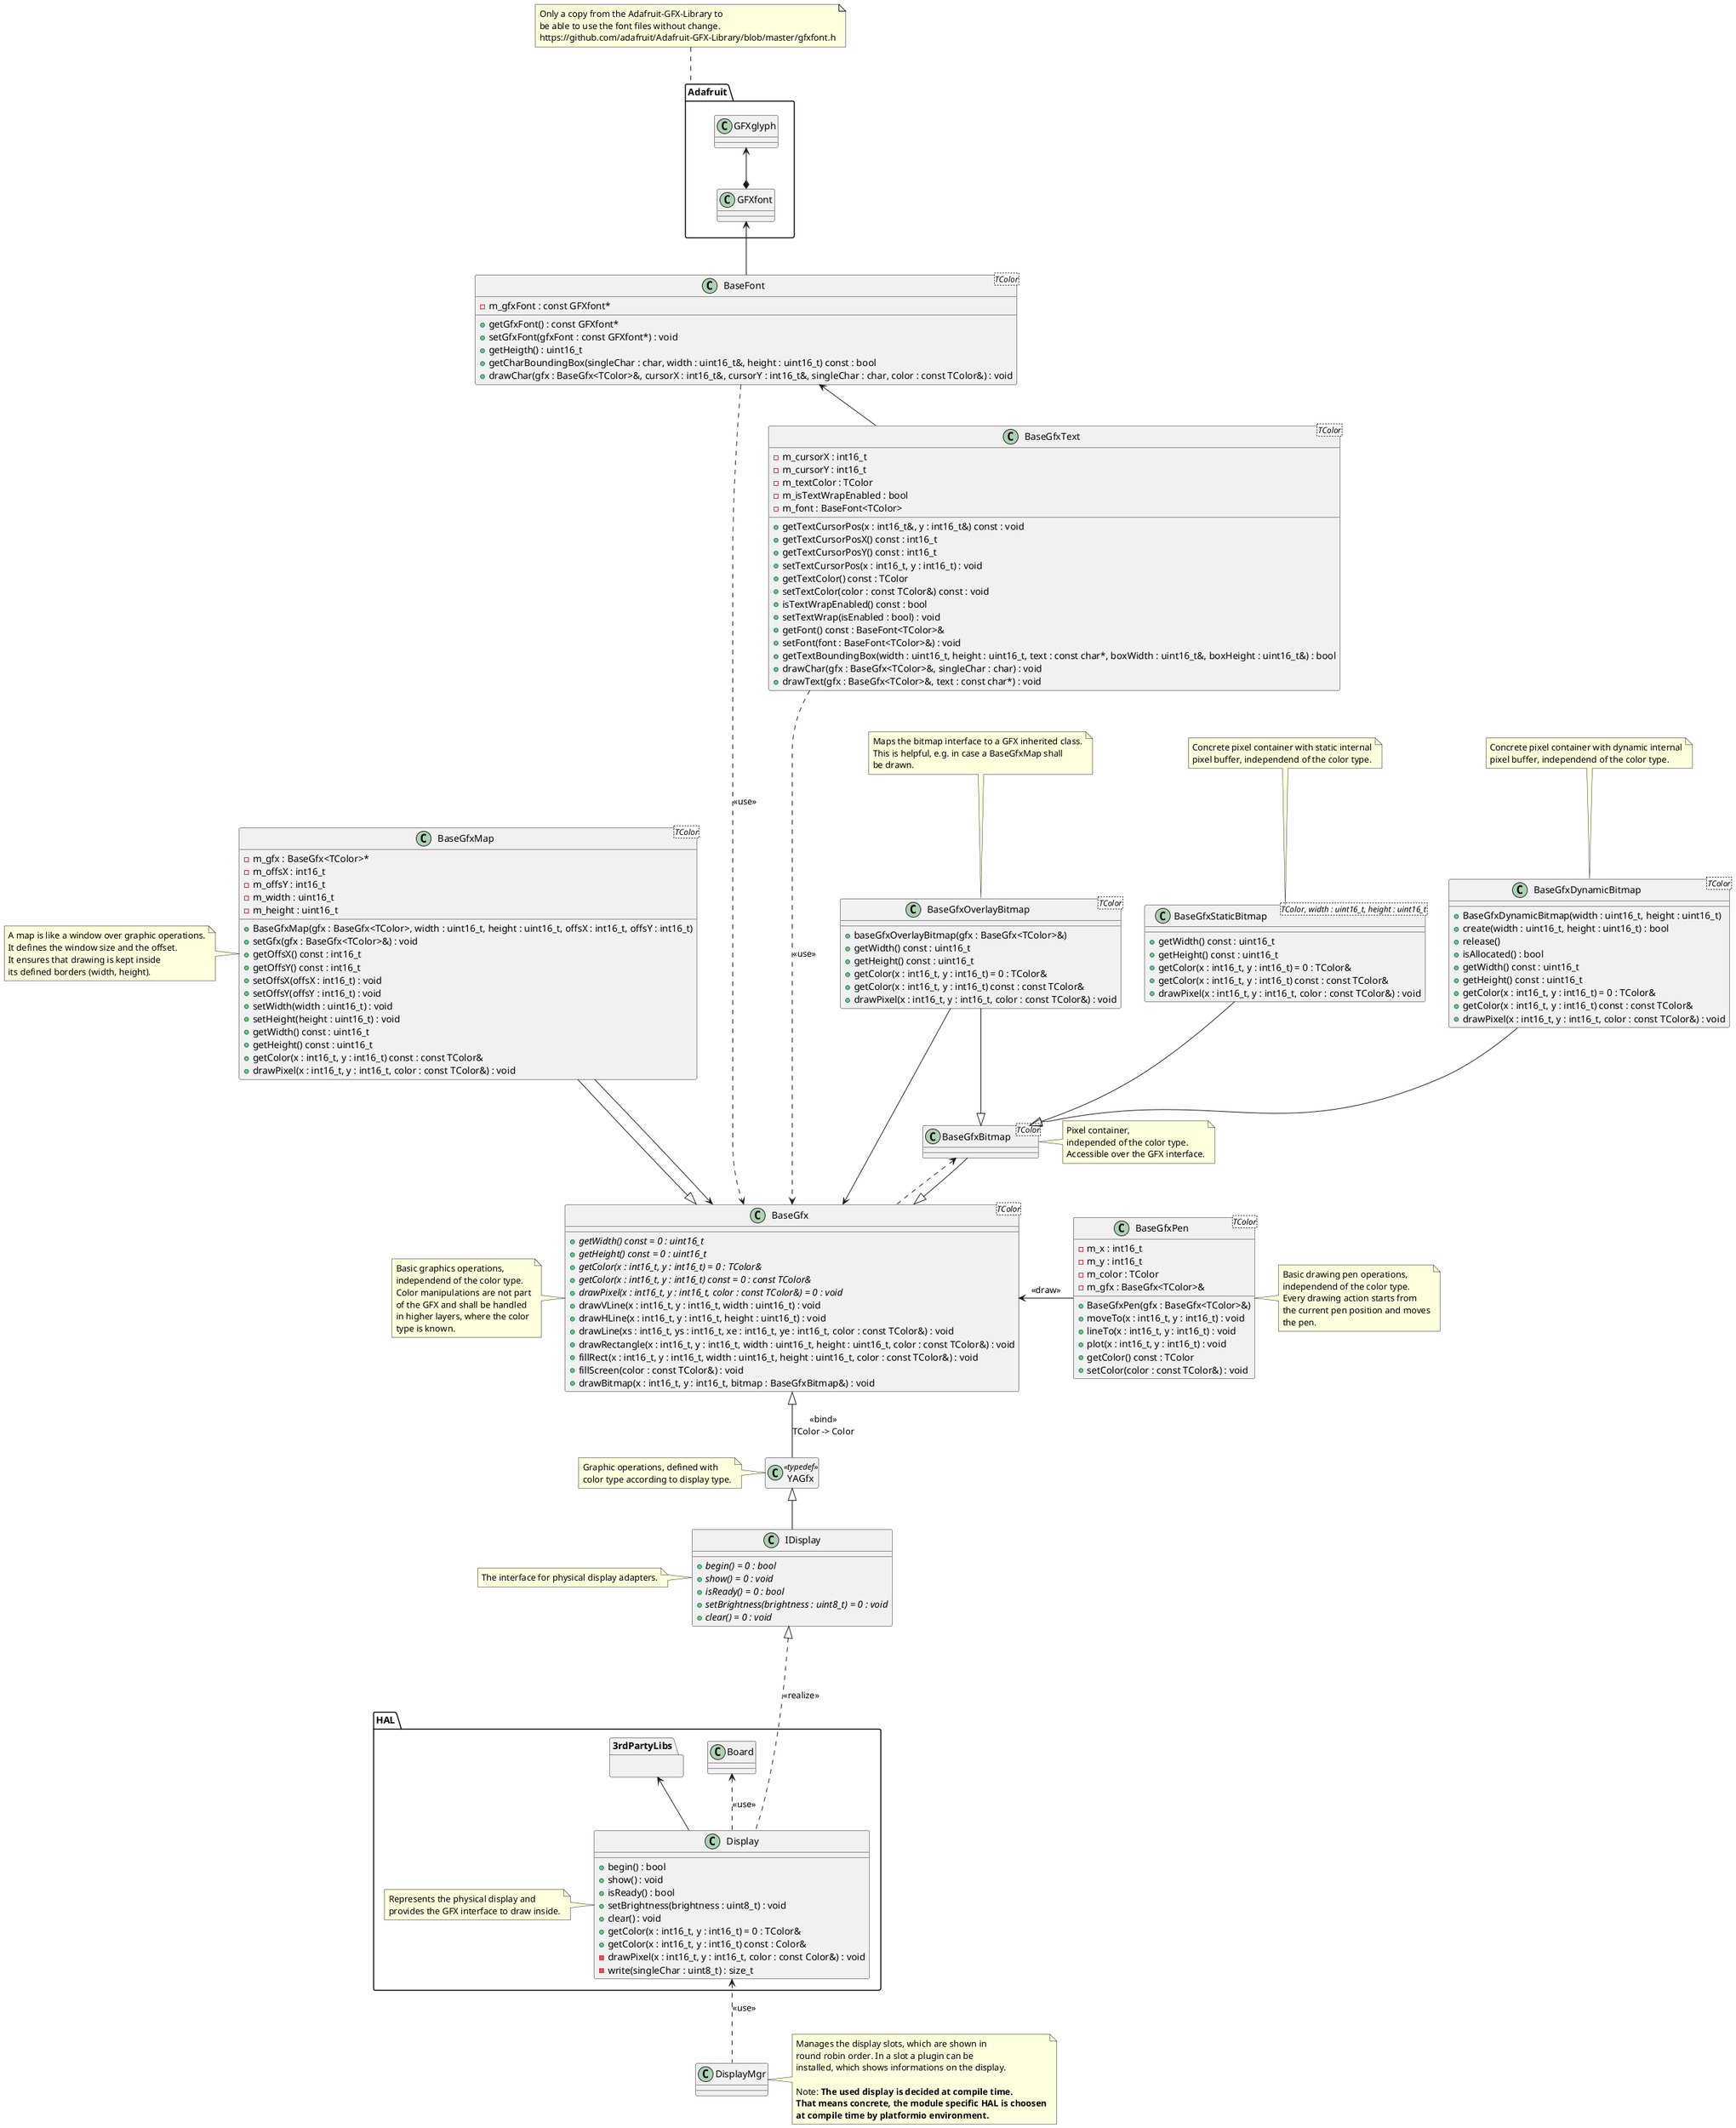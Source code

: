@startuml

package "Adafruit" {

    class "GFXglyph" as gfxGlyph
    class "GFXfont" as gfxFont

    gfxGlyph <--* gfxFont
}

note top of Adafruit
    Only a copy from the Adafruit-GFX-Library to
    be able to use the font files without change.
    https://github.com/adafruit/Adafruit-GFX-Library/blob/master/gfxfont.h
end note

class "BaseGfxBitmap<TColor>" as baseGfxBitmap {
}

note right of baseGfxBitmap
    Pixel container,
    independed of the color type.
    Accessible over the GFX interface.
end note

class "BaseGfxStaticBitmap<TColor, width : uint16_t, height : uint16_t>" as baseGfxStaticBitmap {
    + getWidth() const : uint16_t
    + getHeight() const : uint16_t
    + getColor(x : int16_t, y : int16_t) = 0 : TColor&
    + getColor(x : int16_t, y : int16_t) const : const TColor&
    + drawPixel(x : int16_t, y : int16_t, color : const TColor&) : void
}

note top of baseGfxStaticBitmap
    Concrete pixel container with static internal
    pixel buffer, independend of the color type.
end note

class "BaseGfxDynamicBitmap<TColor>" as baseGfxDynamicBitmap {
    + BaseGfxDynamicBitmap(width : uint16_t, height : uint16_t)
    + create(width : uint16_t, height : uint16_t) : bool
    + release()
    + isAllocated() : bool
    + getWidth() const : uint16_t
    + getHeight() const : uint16_t
    + getColor(x : int16_t, y : int16_t) = 0 : TColor&
    + getColor(x : int16_t, y : int16_t) const : const TColor&
    + drawPixel(x : int16_t, y : int16_t, color : const TColor&) : void
}

note top of baseGfxDynamicBitmap
    Concrete pixel container with dynamic internal
    pixel buffer, independend of the color type.
end note

class "BaseGfxOverlayBitmap<TColor>" as baseGfxOverlayBitmap {
    + baseGfxOverlayBitmap(gfx : BaseGfx<TColor>&)
    + getWidth() const : uint16_t
    + getHeight() const : uint16_t
    + getColor(x : int16_t, y : int16_t) = 0 : TColor&
    + getColor(x : int16_t, y : int16_t) const : const TColor&
    + drawPixel(x : int16_t, y : int16_t, color : const TColor&) : void
}

note top of baseGfxOverlayBitmap
    Maps the bitmap interface to a GFX inherited class.
    This is helpful, e.g. in case a BaseGfxMap shall
    be drawn.
end note

class "BaseGfx<TColor>" as baseGfx {
    + {abstract} getWidth() const = 0 : uint16_t
    + {abstract} getHeight() const = 0 : uint16_t
    + {abstract} getColor(x : int16_t, y : int16_t) = 0 : TColor&
    + {abstract} getColor(x : int16_t, y : int16_t) const = 0 : const TColor&
    + {abstract} drawPixel(x : int16_t, y : int16_t, color : const TColor&) = 0 : void
    + drawVLine(x : int16_t, y : int16_t, width : uint16_t) : void
    + drawHLine(x : int16_t, y : int16_t, height : uint16_t) : void
    + drawLine(xs : int16_t, ys : int16_t, xe : int16_t, ye : int16_t, color : const TColor&) : void
    + drawRectangle(x : int16_t, y : int16_t, width : uint16_t, height : uint16_t, color : const TColor&) : void
    + fillRect(x : int16_t, y : int16_t, width : uint16_t, height : uint16_t, color : const TColor&) : void
    + fillScreen(color : const TColor&) : void
    + drawBitmap(x : int16_t, y : int16_t, bitmap : BaseGfxBitmap&) : void
}

baseGfxBitmap <.. baseGfx
baseGfx <|-- baseGfxBitmap

baseGfxStaticBitmap --|> baseGfxBitmap
baseGfxDynamicBitmap --|> baseGfxBitmap
baseGfxOverlayBitmap --|> baseGfxBitmap

baseGfxOverlayBitmap --> baseGfx

class "BaseGfxMap<TColor>" as baseGfxMap {
    - m_gfx : BaseGfx<TColor>*
    - m_offsX : int16_t
    - m_offsY : int16_t
    - m_width : uint16_t
    - m_height : uint16_t
    + BaseGfxMap(gfx : BaseGfx<TColor>, width : uint16_t, height : uint16_t, offsX : int16_t, offsY : int16_t)
    + setGfx(gfx : BaseGfx<TColor>&) : void
    + getOffsX() const : int16_t
    + getOffsY() const : int16_t
    + setOffsX(offsX : int16_t) : void
    + setOffsY(offsY : int16_t) : void
    + setWidth(width : uint16_t) : void
    + setHeight(height : uint16_t) : void
    + getWidth() const : uint16_t
    + getHeight() const : uint16_t
    + getColor(x : int16_t, y : int16_t) const : const TColor&
    + drawPixel(x : int16_t, y : int16_t, color : const TColor&) : void
}

note left of baseGfxMap
    A map is like a window over graphic operations.
    It defines the window size and the offset.
    It ensures that drawing is kept inside
    its defined borders (width, height).
end note

baseGfxMap ---|> baseGfx
baseGfxMap ---> baseGfx

note left of baseGfx
    Basic graphics operations,
    independend of the color type.
    Color manipulations are not part
    of the GFX and shall be handled
    in higher layers, where the color
    type is known.
end note

class "BaseFont<TColor>" as baseFont {
    - m_gfxFont : const GFXfont*
    + getGfxFont() : const GFXfont*
    + setGfxFont(gfxFont : const GFXfont*) : void
    + getHeigth() : uint16_t
    + getCharBoundingBox(singleChar : char, width : uint16_t&, height : uint16_t) const : bool
    + drawChar(gfx : BaseGfx<TColor>&, cursorX : int16_t&, cursorY : int16_t&, singleChar : char, color : const TColor&) : void
}

class "BaseGfxText<TColor>" as baseGfxText {
    - m_cursorX : int16_t
    - m_cursorY : int16_t
    - m_textColor : TColor
    - m_isTextWrapEnabled : bool
    - m_font : BaseFont<TColor>
    + getTextCursorPos(x : int16_t&, y : int16_t&) const : void
    + getTextCursorPosX() const : int16_t
    + getTextCursorPosY() const : int16_t
    + setTextCursorPos(x : int16_t, y : int16_t) : void
    + getTextColor() const : TColor
    + setTextColor(color : const TColor&) const : void
    + isTextWrapEnabled() const : bool
    + setTextWrap(isEnabled : bool) : void
    + getFont() const : BaseFont<TColor>&
    + setFont(font : BaseFont<TColor>&) : void
    + getTextBoundingBox(width : uint16_t, height : uint16_t, text : const char*, boxWidth : uint16_t&, boxHeight : uint16_t&) : bool
    + drawChar(gfx : BaseGfx<TColor>&, singleChar : char) : void
    + drawText(gfx : BaseGfx<TColor>&, text : const char*) : void
}

gfxFont <-- baseFont
baseFont <-- baseGfxText

baseFont ......> baseGfx: <<use>>
baseGfxText ....> baseGfx: <<use>>

class "BaseGfxPen<TColor>" as baseGfxPen {
    - m_x : int16_t
    - m_y : int16_t
    - m_color : TColor
    - m_gfx : BaseGfx<TColor>&
    + BaseGfxPen(gfx : BaseGfx<TColor>&)
    + moveTo(x : int16_t, y : int16_t) : void
    + lineTo(x : int16_t, y : int16_t) : void
    + plot(x : int16_t, y : int16_t) : void
    + getColor() const : TColor
    + setColor(color : const TColor&) : void
}

note right of baseGfxPen
    Basic drawing pen operations,
    independend of the color type.
    Every drawing action starts from
    the current pen position and moves
    the pen.
end note

baseGfx <- baseGfxPen: <<draw>>

class YAGfx <<typedef>>
hide YAGfx members

note left of YAGfx
    Graphic operations, defined with
    color type according to display type.
end note

baseGfx <|-- YAGfx: <<bind>>\nTColor -> Color

class "IDisplay" as iDisplay {
    + {abstract} begin() = 0 : bool
    + {abstract} show() = 0 : void
    + {abstract} isReady() = 0 : bool
    + {abstract} setBrightness(brightness : uint8_t) = 0 : void
    + {abstract} clear() = 0 : void
}

note left of iDisplay
    The interface for physical display adapters.
end note

YAGfx <|-- iDisplay

package "HAL" {

    class "Board" as board

    package "3rdPartyLibs" as 3rdPartyLibs {
    }

    class "Display" as display {
        + begin() : bool
        + show() : void
        + isReady() : bool
        + setBrightness(brightness : uint8_t) : void
        + clear() : void
        + getColor(x : int16_t, y : int16_t) = 0 : TColor&
        + getColor(x : int16_t, y : int16_t) const : Color&
        - drawPixel(x : int16_t, y : int16_t, color : const Color&) : void
        - write(singleChar : uint8_t) : size_t
    }

    note left of display
        Represents the physical display and
        provides the GFX interface to draw inside.
    end note

    iDisplay <|.... display: <<realize>>
    3rdPartyLibs <-- display
    board <.. display: <<use>>
}

class "DisplayMgr" as displayMgr

note right of displayMgr
    Manages the display slots, which are shown in
    round robin order. In a slot a plugin can be
    installed, which shows informations on the display.

    Note: **The used display is decided at compile time.**
    **That means concrete, the module specific HAL is choosen**
    **at compile time by platformio environment.**
end note

display <.. displayMgr: <<use>>

@enduml